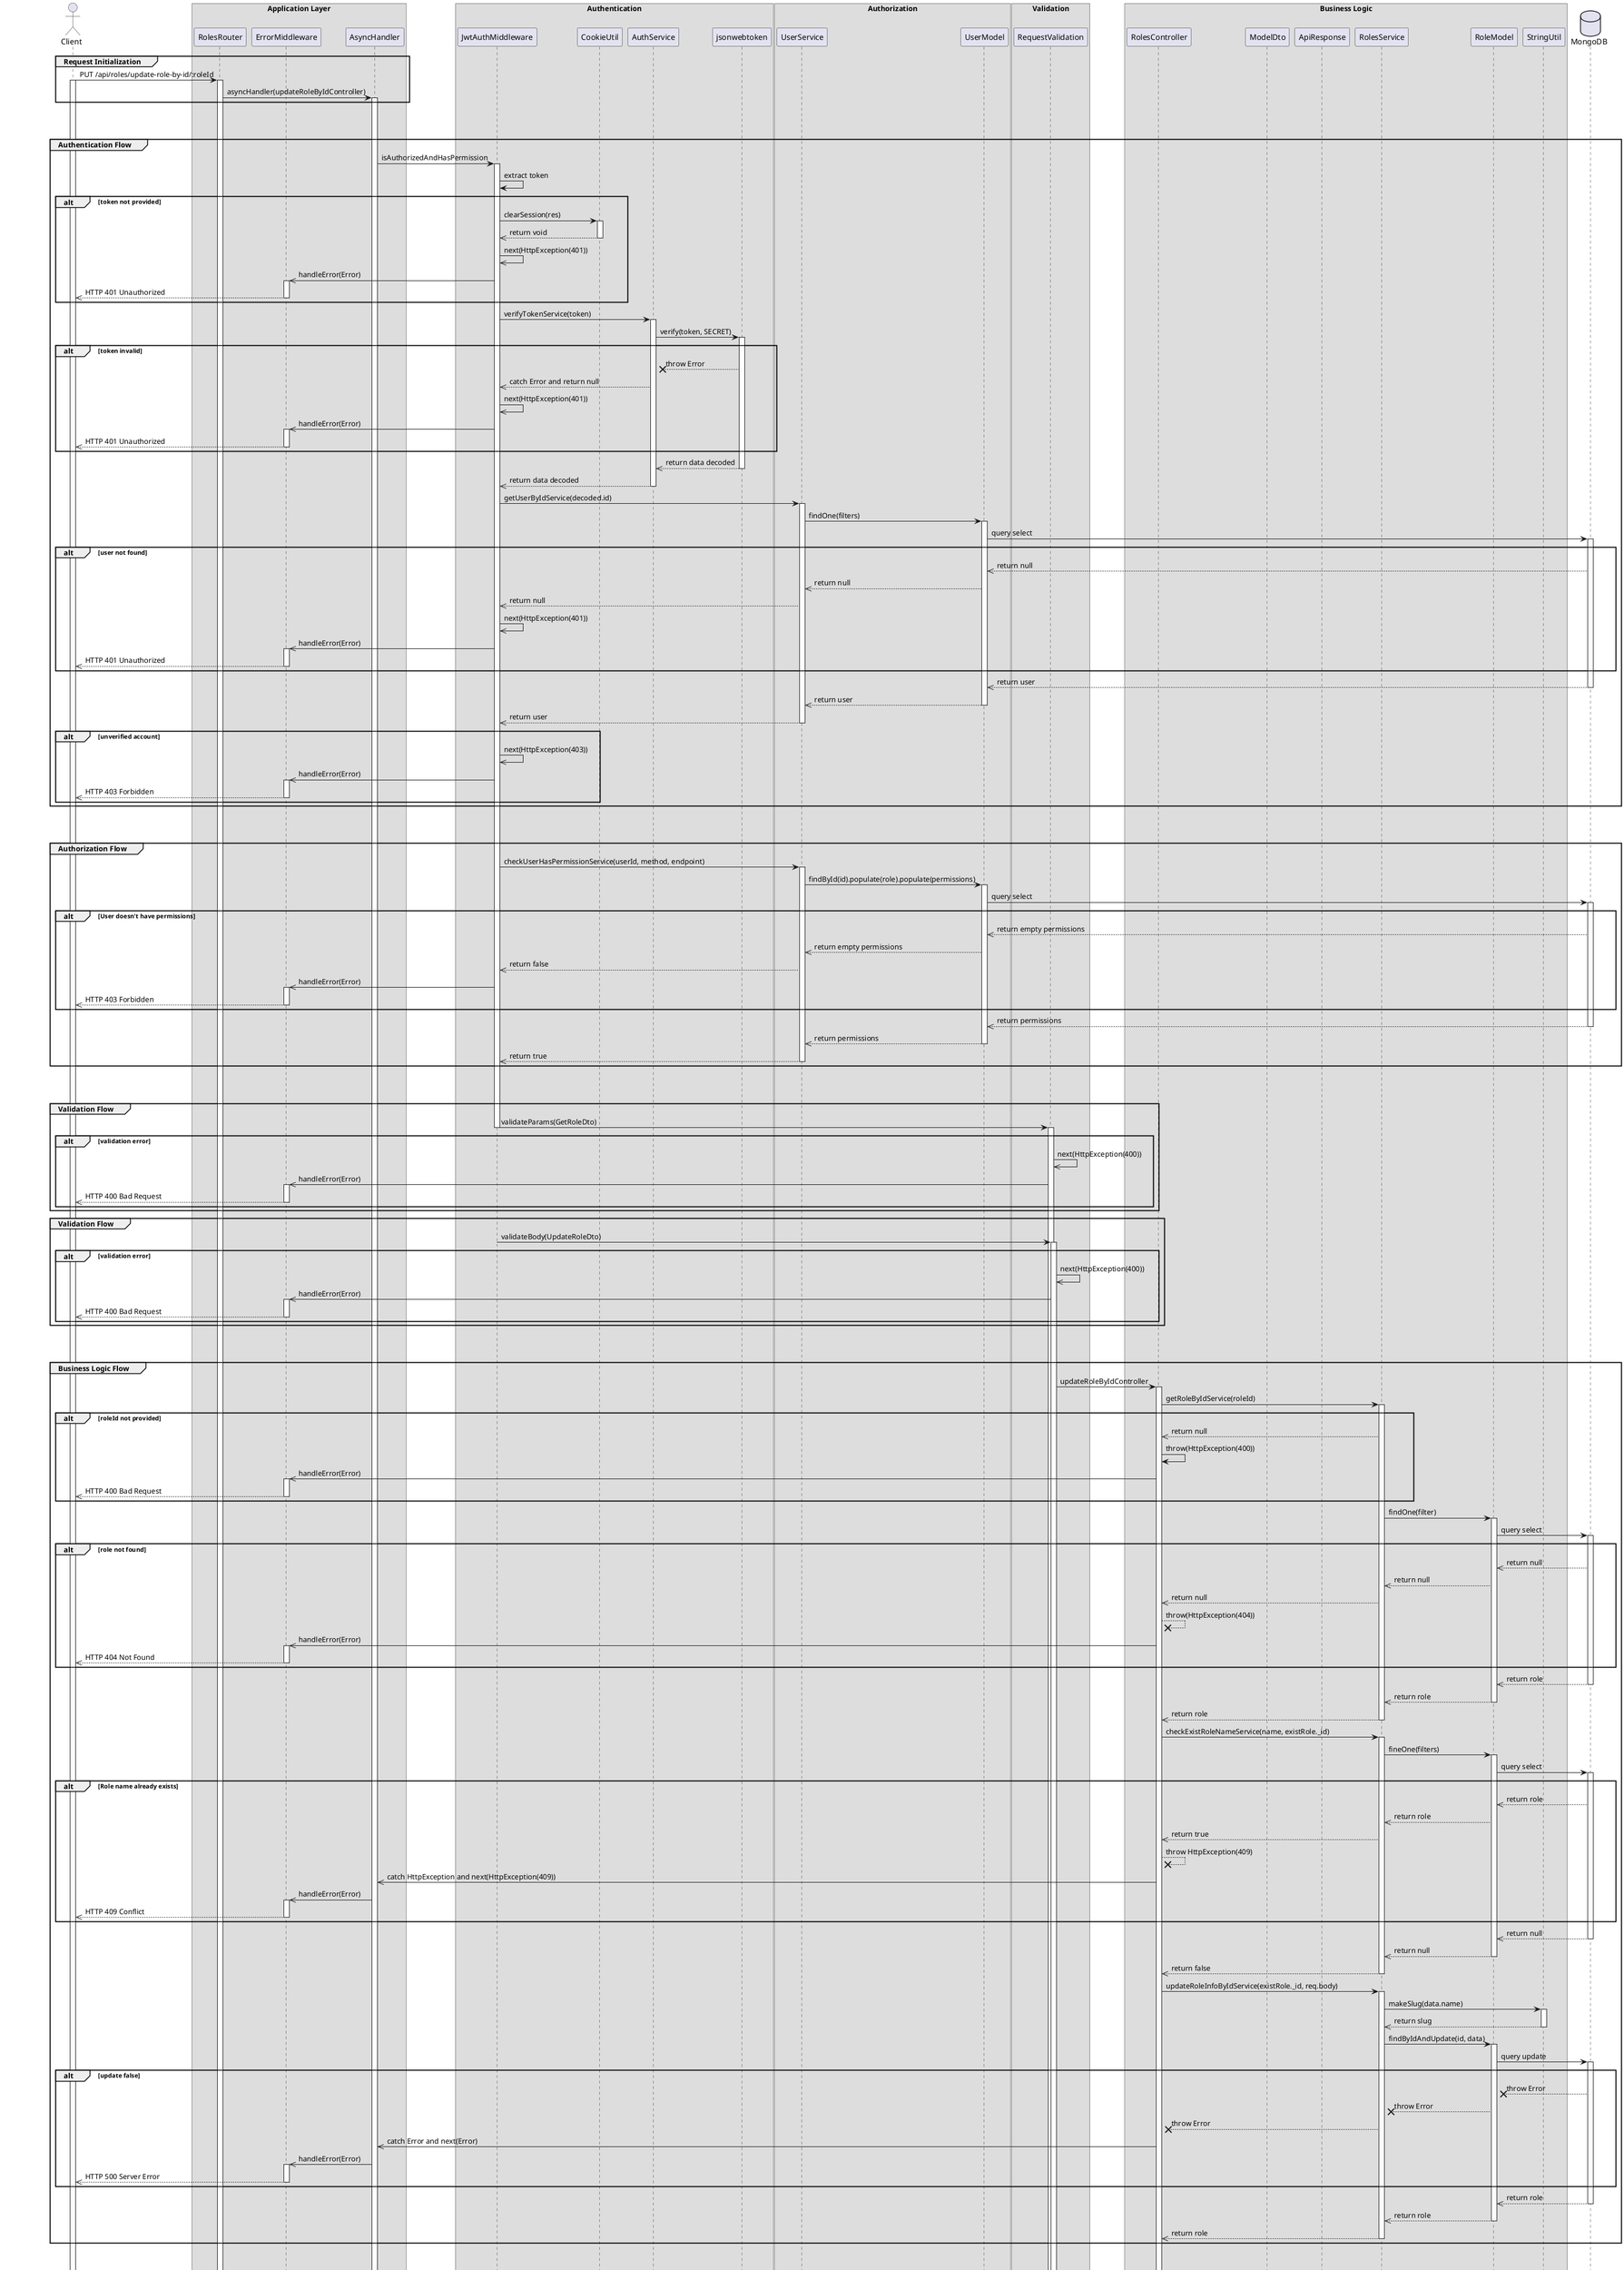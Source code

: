 @startuml Update Role

actor Client

box "Application Layer"
participant RolesRouter 
participant ErrorMiddleware 
participant AsyncHandler 
end box

box "Authentication"
participant JwtAuthMiddleware 
participant CookieUtil
participant AuthService
participant jsonwebtoken
end box

box "Authorization"
participant UserService 
participant UserModel
end box

box "Validation"
participant RequestValidation
end box

box "Business Logic"
participant RolesController
participant ModelDto
participant ApiResponse
participant RolesService
participant RoleModel
participant StringUtil
end box

database MongoDB

' Step 1
group Request Initialization
    Client -> RolesRouter: PUT /api/roles/update-role-by-id/:roleId
    activate Client
    activate RolesRouter
    RolesRouter -> AsyncHandler: asyncHandler(updateRoleByIdController)
    activate AsyncHandler
end

break
break

' Step 2
group Authentication Flow
    AsyncHandler -> JwtAuthMiddleware: isAuthorizedAndHasPermission
    activate JwtAuthMiddleware

    JwtAuthMiddleware -> JwtAuthMiddleware: extract token
    alt token not provided
        JwtAuthMiddleware -> CookieUtil: clearSession(res)
        activate CookieUtil
        CookieUtil -->> JwtAuthMiddleware: return void
        deactivate CookieUtil
        JwtAuthMiddleware ->> JwtAuthMiddleware: next(HttpException(401))
        JwtAuthMiddleware ->> ErrorMiddleware: handleError(Error)
        activate ErrorMiddleware
        ErrorMiddleware -->> Client: HTTP 401 Unauthorized
        deactivate ErrorMiddleware
    end 

    JwtAuthMiddleware -> AuthService: verifyTokenService(token)
    activate AuthService
    AuthService -> jsonwebtoken: verify(token, SECRET)
    activate jsonwebtoken
    alt token invalid
        jsonwebtoken --x AuthService: throw Error
        AuthService -->> JwtAuthMiddleware: catch Error and return null
        JwtAuthMiddleware ->> JwtAuthMiddleware: next(HttpException(401))
        JwtAuthMiddleware ->> ErrorMiddleware: handleError(Error)
        activate ErrorMiddleware
        ErrorMiddleware -->> Client: HTTP 401 Unauthorized
        deactivate ErrorMiddleware
    end

    jsonwebtoken -->> AuthService: return data decoded
    deactivate jsonwebtoken
    AuthService -->> JwtAuthMiddleware: return data decoded
    deactivate AuthService
    JwtAuthMiddleware -> UserService: getUserByIdService(decoded.id)
    activate UserService
    UserService -> UserModel: findOne(filters)
    activate UserModel
    UserModel -> MongoDB: query select
    activate MongoDB

    alt user not found
        MongoDB -->> UserModel: return null
        UserModel -->> UserService: return null
        UserService -->> JwtAuthMiddleware: return null
        JwtAuthMiddleware ->> JwtAuthMiddleware: next(HttpException(401))
        JwtAuthMiddleware ->> ErrorMiddleware: handleError(Error)
        activate ErrorMiddleware
        ErrorMiddleware -->> Client: HTTP 401 Unauthorized
        deactivate ErrorMiddleware
    end

    MongoDB -->> UserModel: return user
    deactivate MongoDB
    UserModel -->> UserService: return user
    deactivate UserModel
    UserService -->> JwtAuthMiddleware: return user
    deactivate UserService

    alt unverified account
        JwtAuthMiddleware ->> JwtAuthMiddleware: next(HttpException(403))
        JwtAuthMiddleware ->> ErrorMiddleware: handleError(Error)
        activate ErrorMiddleware
        ErrorMiddleware -->> Client: HTTP 403 Forbidden
        deactivate ErrorMiddleware
    end
end

break
break

' Step 3
group Authorization Flow
    JwtAuthMiddleware -> UserService: checkUserHasPermissionService(userId, method, endpoint)
    activate UserService
    UserService -> UserModel: findById(id).populate(role).populate(permissions)
    activate UserModel
    UserModel -> MongoDB: query select
    activate MongoDB

    alt User doesn't have permissions 
        MongoDB -->> UserModel: return empty permissions
        UserModel -->> UserService: return empty permissions
        UserService -->> JwtAuthMiddleware: return false
        JwtAuthMiddleware ->> ErrorMiddleware: handleError(Error)
        activate ErrorMiddleware
        ErrorMiddleware -->> Client: HTTP 403 Forbidden
        deactivate ErrorMiddleware
    end

    MongoDB -->> UserModel: return permissions
    deactivate MongoDB
    UserModel -->> UserService: return permissions
    deactivate UserModel
    UserService -->> JwtAuthMiddleware: return true
    deactivate UserService
end

break
break

' Step 4
group Validation Flow
    JwtAuthMiddleware -> RequestValidation: validateParams(GetRoleDto)
    deactivate JwtAuthMiddleware
    activate RequestValidation
    
    alt validation error
        RequestValidation ->> RequestValidation: next(HttpException(400))
        RequestValidation ->> ErrorMiddleware: handleError(Error)
        activate ErrorMiddleware
        ErrorMiddleware -->> Client: HTTP 400 Bad Request
        deactivate ErrorMiddleware
    end
end

group Validation Flow
    JwtAuthMiddleware -> RequestValidation: validateBody(UpdateRoleDto)
    deactivate JwtAuthMiddleware
    activate RequestValidation
    
    alt validation error
        RequestValidation ->> RequestValidation: next(HttpException(400))
        RequestValidation ->> ErrorMiddleware: handleError(Error)
        activate ErrorMiddleware
        ErrorMiddleware -->> Client: HTTP 400 Bad Request
        deactivate ErrorMiddleware
    end
end

break
break

' Step 5
group Business Logic Flow
    RequestValidation -> RolesController: updateRoleByIdController
    activate RolesController
    RolesController -> RolesService: getRoleByIdService(roleId)
    activate RolesService
    
    alt roleId not provided
        RolesService -->> RolesController: return null
        RolesController -> RolesController: throw(HttpException(400))
        RolesController ->> ErrorMiddleware: handleError(Error)
        activate ErrorMiddleware
        ErrorMiddleware -->> Client: HTTP 400 Bad Request
        deactivate ErrorMiddleware
    end

    RolesService -> RoleModel: findOne(filter)
    activate RoleModel
    RoleModel -> MongoDB: query select
    activate MongoDB

    alt role not found
        MongoDB -->> RoleModel: return null
        RoleModel -->> RolesService: return null
        RolesService -->> RolesController: return null
        RolesController --x RolesController: throw(HttpException(404))
        RolesController ->> ErrorMiddleware: handleError(Error)
        activate ErrorMiddleware
        ErrorMiddleware -->> Client: HTTP 404 Not Found
        deactivate ErrorMiddleware
    end

    MongoDB -->> RoleModel: return role
    deactivate MongoDB
    RoleModel -->> RolesService: return role
    deactivate RoleModel
    RolesService -->> RolesController: return role
    deactivate RolesService

    RolesController -> RolesService: checkExistRoleNameService(name, existRole._id)
    activate RolesService
    RolesService -> RoleModel: fineOne(filters)
    activate RoleModel
    RoleModel -> MongoDB: query select
    activate MongoDB

    alt Role name already exists
        MongoDB -->> RoleModel: return role
        RoleModel -->> RolesService: return role
        RolesService -->> RolesController: return true
        RolesController --x RolesController : throw HttpException(409)
        RolesController ->> AsyncHandler : catch HttpException and next(HttpException(409))
        AsyncHandler ->> ErrorMiddleware: handleError(Error)
        activate ErrorMiddleware
        ErrorMiddleware -->> Client: HTTP 409 Conflict
        deactivate ErrorMiddleware
    end

    MongoDB -->> RoleModel: return null
    deactivate MongoDB
    RoleModel -->> RolesService: return null
    deactivate RoleModel
    RolesService -->> RolesController: return false
    deactivate RolesService
    RolesController -> RolesService: updateRoleInfoByIdService(existRole._id, req.body)
    activate RolesService
    RolesService -> StringUtil: makeSlug(data.name)
    activate StringUtil
    StringUtil -->> RolesService: return slug
    deactivate StringUtil
    RolesService -> RoleModel: findByIdAndUpdate(id, data)
    activate RoleModel
    RoleModel -> MongoDB: query update
    activate MongoDB

    alt update false
        MongoDB --x RoleModel: throw Error
        RoleModel --x RolesService: throw Error
        RolesService --x RolesController: throw Error
        RolesController ->> AsyncHandler: catch Error and next(Error)
        AsyncHandler ->> ErrorMiddleware: handleError(Error)
        activate ErrorMiddleware
        ErrorMiddleware -->> Client: HTTP 500 Server Error
        deactivate ErrorMiddleware
    end

    MongoDB -->> RoleModel: return role
    deactivate MongoDB
    RoleModel -->> RolesService: return role
    deactivate RoleModel
    RolesService -->> RolesController: return role
    deactivate RolesService
    
end
break 
break

group Transform data response
    RolesController -> ModelDto: new(RoleDto, updatedRole)
    activate ModelDto
    ModelDto -->> RolesController: return RoleDto instance
    deactivate ModelDto

    RolesController -> ApiResponse: success(RoleDto, success message)
    activate ApiResponse
    ApiResponse -->> RolesController: return ApiResponse instance
    deactivate ApiResponse 
end
    
RolesController -->> AsyncHandler: return ApiResponse instance
deactivate RolesController
AsyncHandler --> Client: HTTP 200 Success
deactivate AsyncHandler
deactivate RolesRouter


@enduml